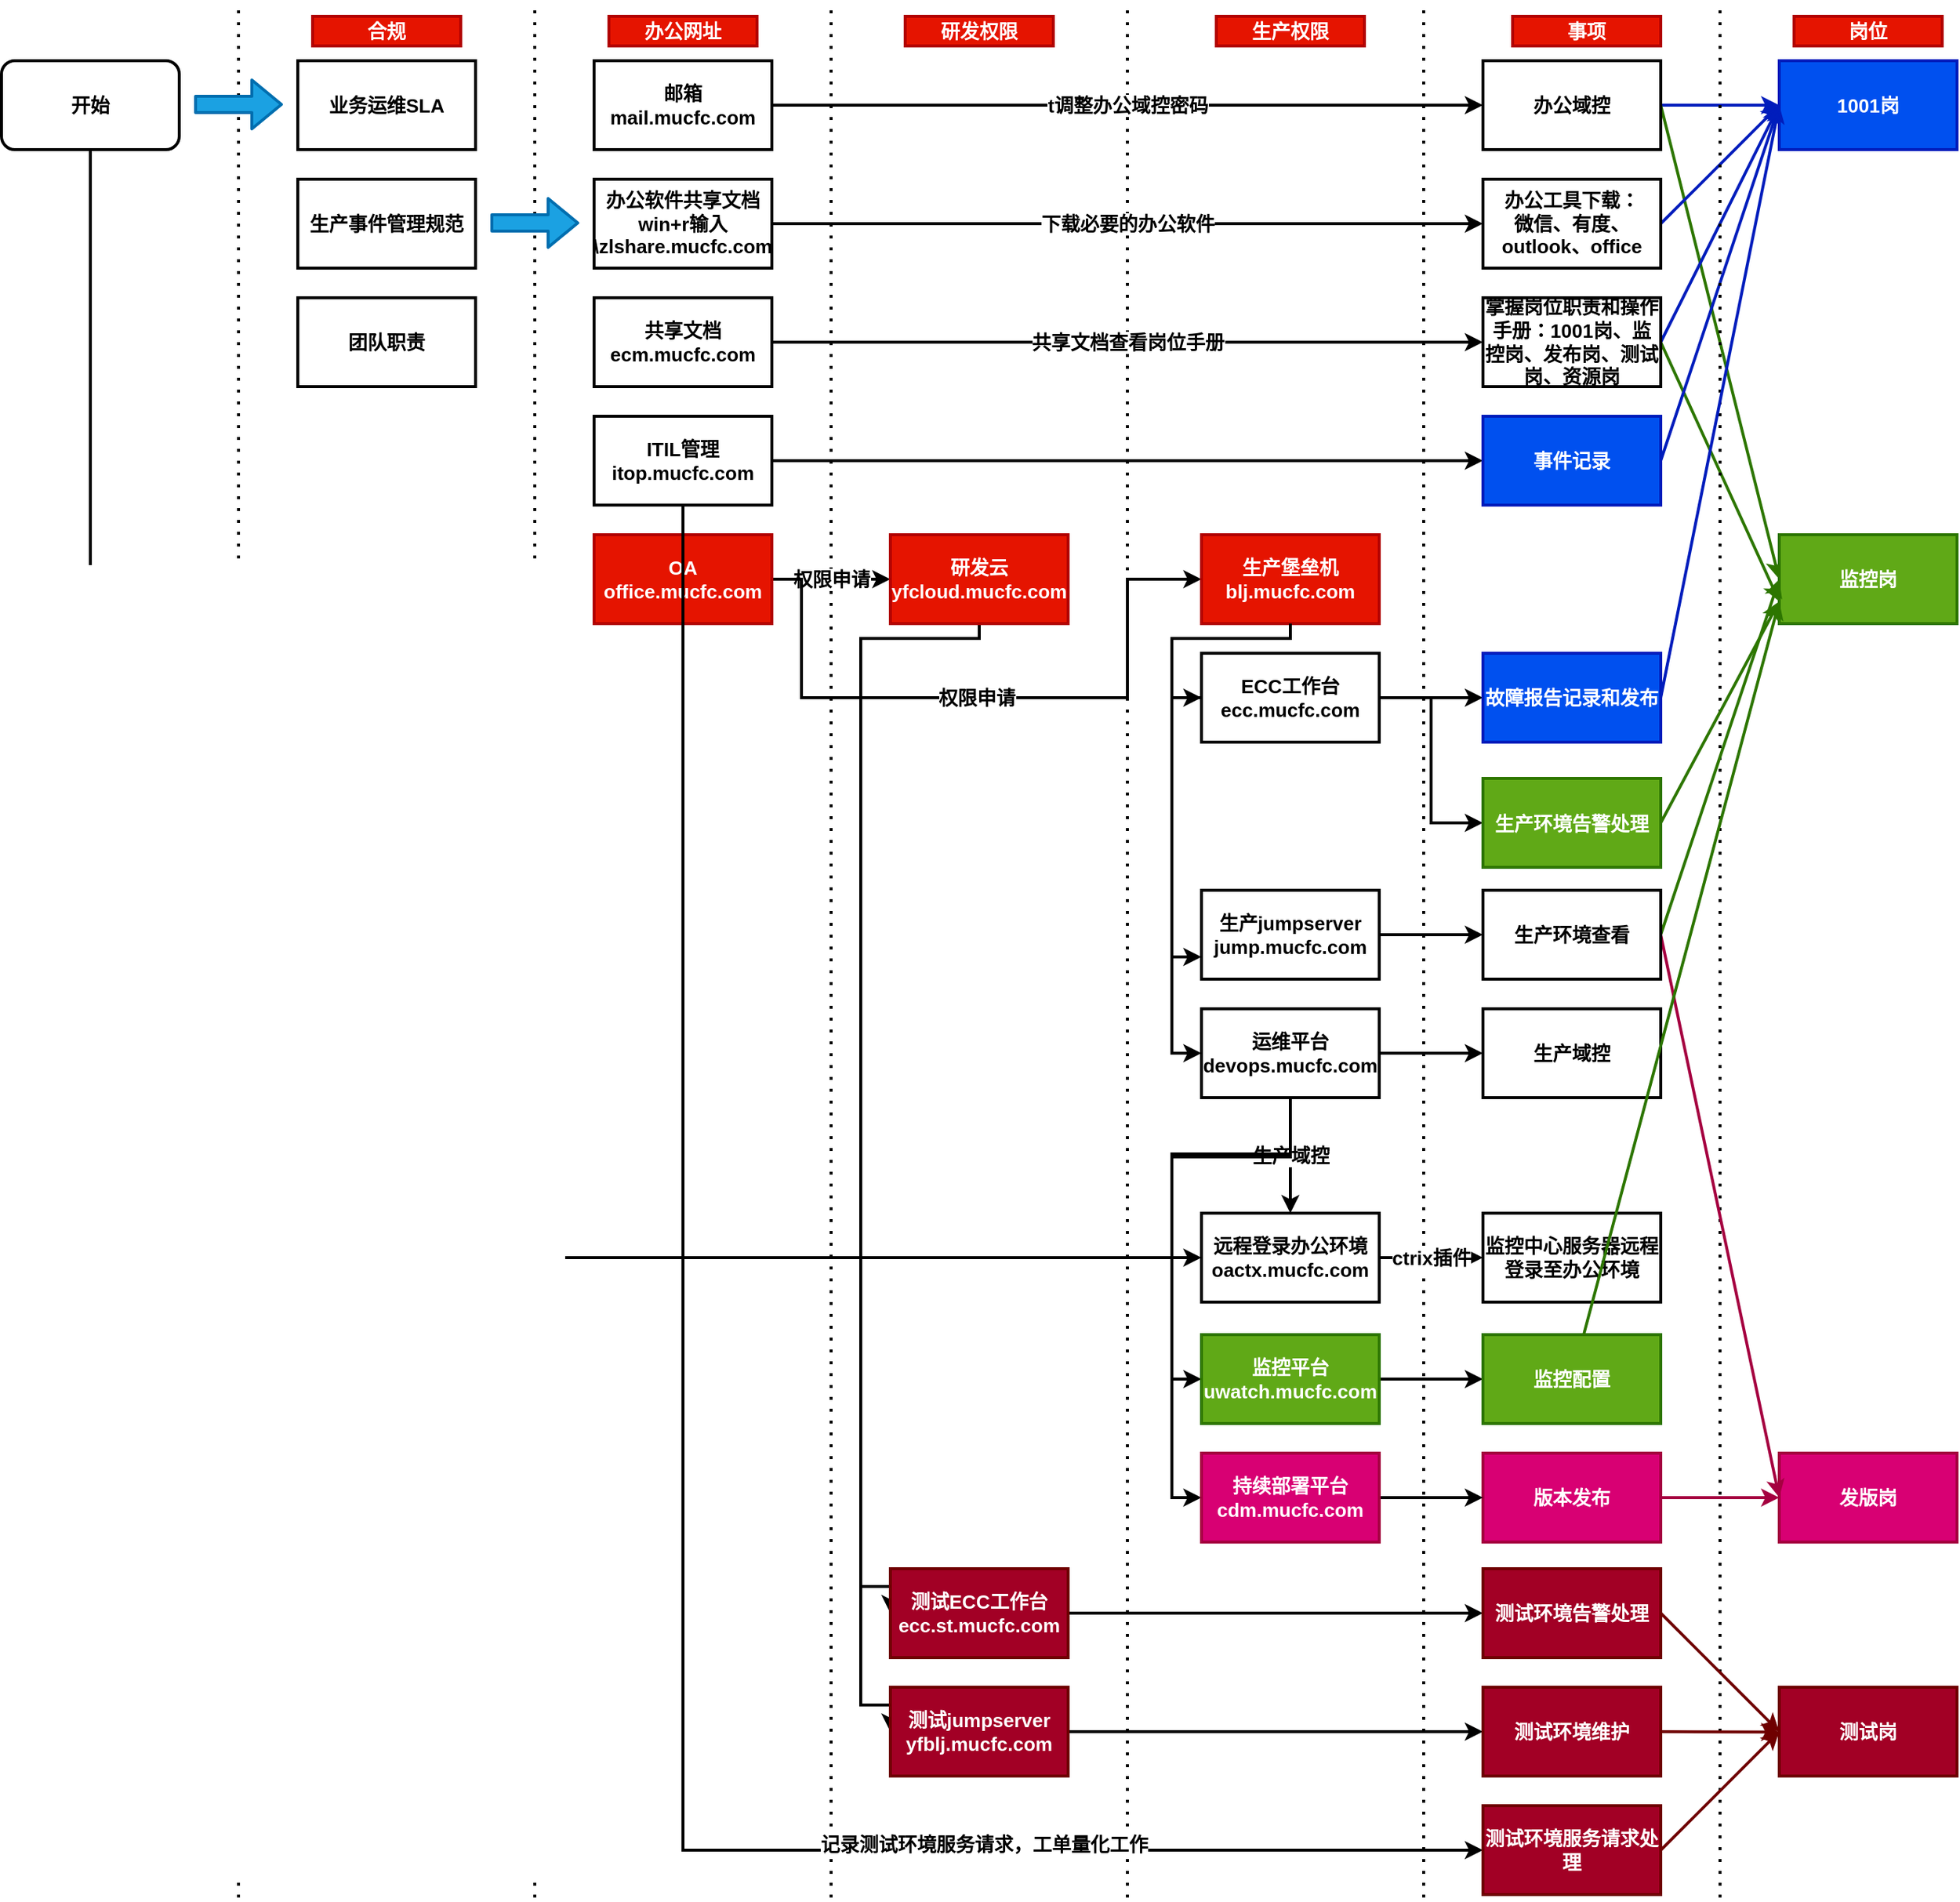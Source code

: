<mxfile version="14.2.7" type="github">
  <diagram id="uidyKyb0L4SlwOJ4rvAd" name="Page-1">
    <mxGraphModel dx="2249" dy="1931" grid="1" gridSize="10" guides="1" tooltips="1" connect="1" arrows="1" fold="1" page="1" pageScale="1" pageWidth="827" pageHeight="1169" math="0" shadow="0">
      <root>
        <mxCell id="0" />
        <mxCell id="1" parent="0" />
        <mxCell id="jCAm9oPdpPUsY3nMdn6j-47" style="edgeStyle=orthogonalEdgeStyle;rounded=0;orthogonalLoop=1;jettySize=auto;html=1;exitX=0.5;exitY=1;exitDx=0;exitDy=0;entryX=0;entryY=0.5;entryDx=0;entryDy=0;strokeWidth=2;fontStyle=1;fontSize=13;" edge="1" parent="1" source="m1W7cQSKEDRb8txVelTt-1" target="jCAm9oPdpPUsY3nMdn6j-46">
          <mxGeometry relative="1" as="geometry" />
        </mxCell>
        <mxCell id="m1W7cQSKEDRb8txVelTt-1" value="开始" style="rounded=1;whiteSpace=wrap;html=1;strokeWidth=2;fontStyle=1;fontSize=13;" parent="1" vertex="1">
          <mxGeometry x="-240" y="40" width="120" height="60" as="geometry" />
        </mxCell>
        <mxCell id="m1W7cQSKEDRb8txVelTt-2" value="" style="endArrow=none;dashed=1;html=1;dashPattern=1 3;strokeWidth=2;fontStyle=1;fontSize=13;" parent="1" edge="1">
          <mxGeometry width="50" height="50" relative="1" as="geometry">
            <mxPoint x="120" y="1280" as="sourcePoint" />
            <mxPoint x="120" as="targetPoint" />
          </mxGeometry>
        </mxCell>
        <mxCell id="m1W7cQSKEDRb8txVelTt-3" value="合规" style="text;html=1;strokeColor=#B20000;fillColor=#e51400;align=center;verticalAlign=middle;whiteSpace=wrap;rounded=0;strokeWidth=2;fontStyle=1;fontColor=#ffffff;fontSize=13;" parent="1" vertex="1">
          <mxGeometry x="-30" y="10" width="100" height="20" as="geometry" />
        </mxCell>
        <mxCell id="m1W7cQSKEDRb8txVelTt-4" value="" style="endArrow=none;dashed=1;html=1;dashPattern=1 3;strokeWidth=2;fontStyle=1;fontSize=13;" parent="1" edge="1">
          <mxGeometry width="50" height="50" relative="1" as="geometry">
            <mxPoint x="320" y="1280" as="sourcePoint" />
            <mxPoint x="320" as="targetPoint" />
          </mxGeometry>
        </mxCell>
        <mxCell id="m1W7cQSKEDRb8txVelTt-5" value="" style="endArrow=none;dashed=1;html=1;dashPattern=1 3;strokeWidth=2;fontStyle=1;fontSize=13;" parent="1" edge="1">
          <mxGeometry width="50" height="50" relative="1" as="geometry">
            <mxPoint x="520" y="1280" as="sourcePoint" />
            <mxPoint x="520" as="targetPoint" />
          </mxGeometry>
        </mxCell>
        <mxCell id="m1W7cQSKEDRb8txVelTt-6" value="办公网址" style="text;html=1;strokeColor=#B20000;fillColor=#e51400;align=center;verticalAlign=middle;whiteSpace=wrap;rounded=0;strokeWidth=2;fontStyle=1;fontColor=#ffffff;fontSize=13;" parent="1" vertex="1">
          <mxGeometry x="170" y="10" width="100" height="20" as="geometry" />
        </mxCell>
        <mxCell id="m1W7cQSKEDRb8txVelTt-7" value="研发权限" style="text;html=1;strokeColor=#B20000;fillColor=#e51400;align=center;verticalAlign=middle;whiteSpace=wrap;rounded=0;strokeWidth=2;fontStyle=1;fontColor=#ffffff;fontSize=13;" parent="1" vertex="1">
          <mxGeometry x="370" y="10" width="100" height="20" as="geometry" />
        </mxCell>
        <mxCell id="m1W7cQSKEDRb8txVelTt-8" value="业务运维SLA" style="rounded=0;whiteSpace=wrap;html=1;strokeWidth=2;fontStyle=1;fontSize=13;" parent="1" vertex="1">
          <mxGeometry x="-40" y="40" width="120" height="60" as="geometry" />
        </mxCell>
        <mxCell id="m1W7cQSKEDRb8txVelTt-9" value="" style="endArrow=none;dashed=1;html=1;dashPattern=1 3;strokeWidth=2;fontStyle=1;fontSize=13;" parent="1" edge="1">
          <mxGeometry width="50" height="50" relative="1" as="geometry">
            <mxPoint x="-80" y="1280" as="sourcePoint" />
            <mxPoint x="-80" as="targetPoint" />
          </mxGeometry>
        </mxCell>
        <mxCell id="m1W7cQSKEDRb8txVelTt-10" value="生产事件管理规范" style="rounded=0;whiteSpace=wrap;html=1;strokeWidth=2;fontStyle=1;fontSize=13;" parent="1" vertex="1">
          <mxGeometry x="-40" y="120" width="120" height="60" as="geometry" />
        </mxCell>
        <mxCell id="m1W7cQSKEDRb8txVelTt-11" value="团队职责" style="rounded=0;whiteSpace=wrap;html=1;strokeWidth=2;fontStyle=1;fontSize=13;" parent="1" vertex="1">
          <mxGeometry x="-40" y="200" width="120" height="60" as="geometry" />
        </mxCell>
        <mxCell id="m1W7cQSKEDRb8txVelTt-19" value="t调整办公域控密码" style="edgeStyle=orthogonalEdgeStyle;rounded=0;orthogonalLoop=1;jettySize=auto;html=1;entryX=0;entryY=0.5;entryDx=0;entryDy=0;strokeWidth=2;fontStyle=1;fontSize=13;" parent="1" source="m1W7cQSKEDRb8txVelTt-12" target="m1W7cQSKEDRb8txVelTt-13" edge="1">
          <mxGeometry relative="1" as="geometry" />
        </mxCell>
        <mxCell id="m1W7cQSKEDRb8txVelTt-12" value="邮箱&lt;br style=&quot;font-size: 13px;&quot;&gt;mail.mucfc.com&lt;br style=&quot;font-size: 13px;&quot;&gt;" style="rounded=0;whiteSpace=wrap;html=1;strokeWidth=2;fontStyle=1;fontSize=13;" parent="1" vertex="1">
          <mxGeometry x="160" y="40" width="120" height="60" as="geometry" />
        </mxCell>
        <mxCell id="jCAm9oPdpPUsY3nMdn6j-13" style="rounded=0;orthogonalLoop=1;jettySize=auto;html=1;entryX=0;entryY=0.5;entryDx=0;entryDy=0;strokeWidth=2;fillColor=#0050ef;strokeColor=#001DBC;fontStyle=1;fontSize=13;" edge="1" parent="1" source="m1W7cQSKEDRb8txVelTt-13" target="jCAm9oPdpPUsY3nMdn6j-1">
          <mxGeometry relative="1" as="geometry" />
        </mxCell>
        <mxCell id="jCAm9oPdpPUsY3nMdn6j-18" style="rounded=0;orthogonalLoop=1;jettySize=auto;html=1;exitX=1;exitY=0.5;exitDx=0;exitDy=0;entryX=0;entryY=0.5;entryDx=0;entryDy=0;fillColor=#60a917;strokeColor=#2D7600;strokeWidth=2;fontStyle=1;fontSize=13;" edge="1" parent="1" source="m1W7cQSKEDRb8txVelTt-13" target="jCAm9oPdpPUsY3nMdn6j-17">
          <mxGeometry relative="1" as="geometry" />
        </mxCell>
        <mxCell id="m1W7cQSKEDRb8txVelTt-13" value="办公域控" style="rounded=0;whiteSpace=wrap;html=1;strokeWidth=2;fontStyle=1;fontSize=13;" parent="1" vertex="1">
          <mxGeometry x="760" y="40" width="120" height="60" as="geometry" />
        </mxCell>
        <mxCell id="m1W7cQSKEDRb8txVelTt-22" value="权限申请" style="edgeStyle=orthogonalEdgeStyle;rounded=0;orthogonalLoop=1;jettySize=auto;html=1;entryX=0;entryY=0.5;entryDx=0;entryDy=0;strokeWidth=2;fontStyle=1;fontSize=13;" parent="1" source="m1W7cQSKEDRb8txVelTt-15" target="m1W7cQSKEDRb8txVelTt-21" edge="1">
          <mxGeometry relative="1" as="geometry" />
        </mxCell>
        <mxCell id="m1W7cQSKEDRb8txVelTt-26" value="权限申请" style="edgeStyle=orthogonalEdgeStyle;rounded=0;orthogonalLoop=1;jettySize=auto;html=1;exitX=1;exitY=0.75;exitDx=0;exitDy=0;entryX=0;entryY=0.5;entryDx=0;entryDy=0;strokeWidth=2;fontStyle=1;fontSize=13;" parent="1" source="m1W7cQSKEDRb8txVelTt-15" target="m1W7cQSKEDRb8txVelTt-23" edge="1">
          <mxGeometry relative="1" as="geometry">
            <Array as="points">
              <mxPoint x="280" y="390" />
              <mxPoint x="300" y="390" />
              <mxPoint x="300" y="470" />
              <mxPoint x="520" y="470" />
              <mxPoint x="520" y="390" />
            </Array>
          </mxGeometry>
        </mxCell>
        <mxCell id="m1W7cQSKEDRb8txVelTt-15" value="OA&lt;br style=&quot;font-size: 13px;&quot;&gt;office.mucfc.com" style="rounded=0;whiteSpace=wrap;html=1;strokeWidth=2;fontStyle=1;fillColor=#e51400;strokeColor=#B20000;fontColor=#ffffff;fontSize=13;" parent="1" vertex="1">
          <mxGeometry x="160" y="360" width="120" height="60" as="geometry" />
        </mxCell>
        <mxCell id="m1W7cQSKEDRb8txVelTt-31" value="共享文档查看岗位手册" style="edgeStyle=orthogonalEdgeStyle;rounded=0;orthogonalLoop=1;jettySize=auto;html=1;strokeWidth=2;fontStyle=1;fontSize=13;" parent="1" source="m1W7cQSKEDRb8txVelTt-16" target="m1W7cQSKEDRb8txVelTt-30" edge="1">
          <mxGeometry relative="1" as="geometry" />
        </mxCell>
        <mxCell id="m1W7cQSKEDRb8txVelTt-16" value="共享文档&lt;br style=&quot;font-size: 13px;&quot;&gt;ecm.mucfc.com" style="rounded=0;whiteSpace=wrap;html=1;strokeWidth=2;fontStyle=1;fontSize=13;" parent="1" vertex="1">
          <mxGeometry x="160" y="200" width="120" height="60" as="geometry" />
        </mxCell>
        <mxCell id="m1W7cQSKEDRb8txVelTt-36" style="edgeStyle=orthogonalEdgeStyle;rounded=0;orthogonalLoop=1;jettySize=auto;html=1;strokeWidth=2;fontStyle=1;fontSize=13;" parent="1" source="m1W7cQSKEDRb8txVelTt-17" target="m1W7cQSKEDRb8txVelTt-35" edge="1">
          <mxGeometry relative="1" as="geometry" />
        </mxCell>
        <mxCell id="jCAm9oPdpPUsY3nMdn6j-71" style="edgeStyle=orthogonalEdgeStyle;rounded=0;orthogonalLoop=1;jettySize=auto;html=1;exitX=0.5;exitY=1;exitDx=0;exitDy=0;entryX=0;entryY=0.5;entryDx=0;entryDy=0;strokeWidth=2;fontStyle=1;fontSize=13;" edge="1" parent="1" source="m1W7cQSKEDRb8txVelTt-17" target="jCAm9oPdpPUsY3nMdn6j-70">
          <mxGeometry relative="1" as="geometry" />
        </mxCell>
        <mxCell id="jCAm9oPdpPUsY3nMdn6j-72" value="记录测试环境服务请求，工单量化工作" style="edgeLabel;html=1;align=center;verticalAlign=middle;resizable=0;points=[];fontStyle=1;fontSize=13;" vertex="1" connectable="0" parent="jCAm9oPdpPUsY3nMdn6j-71">
          <mxGeometry x="0.536" y="4" relative="1" as="geometry">
            <mxPoint x="-1" as="offset" />
          </mxGeometry>
        </mxCell>
        <mxCell id="m1W7cQSKEDRb8txVelTt-17" value="ITIL管理&lt;br style=&quot;font-size: 13px;&quot;&gt;itop.mucfc.com" style="rounded=0;whiteSpace=wrap;html=1;strokeWidth=2;fontStyle=1;fontSize=13;" parent="1" vertex="1">
          <mxGeometry x="160" y="280" width="120" height="60" as="geometry" />
        </mxCell>
        <mxCell id="m1W7cQSKEDRb8txVelTt-29" value="下载必要的办公软件" style="edgeStyle=orthogonalEdgeStyle;rounded=0;orthogonalLoop=1;jettySize=auto;html=1;strokeWidth=2;fontStyle=1;fontSize=13;" parent="1" source="m1W7cQSKEDRb8txVelTt-18" target="m1W7cQSKEDRb8txVelTt-28" edge="1">
          <mxGeometry relative="1" as="geometry" />
        </mxCell>
        <mxCell id="m1W7cQSKEDRb8txVelTt-18" value="办公软件共享文档&lt;br style=&quot;font-size: 13px;&quot;&gt;win+r输入\\zlshare.mucfc.com" style="rounded=0;whiteSpace=wrap;html=1;strokeWidth=2;fontStyle=1;fontSize=13;" parent="1" vertex="1">
          <mxGeometry x="160" y="120" width="120" height="60" as="geometry" />
        </mxCell>
        <mxCell id="m1W7cQSKEDRb8txVelTt-20" value="" style="endArrow=none;dashed=1;html=1;dashPattern=1 3;strokeWidth=2;fontStyle=1;fontSize=13;" parent="1" edge="1">
          <mxGeometry width="50" height="50" relative="1" as="geometry">
            <mxPoint x="720" y="1280" as="sourcePoint" />
            <mxPoint x="720" as="targetPoint" />
          </mxGeometry>
        </mxCell>
        <mxCell id="jCAm9oPdpPUsY3nMdn6j-42" style="edgeStyle=orthogonalEdgeStyle;rounded=0;orthogonalLoop=1;jettySize=auto;html=1;strokeWidth=2;entryX=0;entryY=0.5;entryDx=0;entryDy=0;fontStyle=1;fontSize=13;" edge="1" parent="1" source="m1W7cQSKEDRb8txVelTt-21" target="jCAm9oPdpPUsY3nMdn6j-9">
          <mxGeometry relative="1" as="geometry">
            <Array as="points">
              <mxPoint x="420" y="430" />
              <mxPoint x="340" y="430" />
              <mxPoint x="340" y="1070" />
            </Array>
          </mxGeometry>
        </mxCell>
        <mxCell id="jCAm9oPdpPUsY3nMdn6j-57" style="edgeStyle=orthogonalEdgeStyle;rounded=0;orthogonalLoop=1;jettySize=auto;html=1;exitX=0.5;exitY=1;exitDx=0;exitDy=0;entryX=0;entryY=0.5;entryDx=0;entryDy=0;strokeWidth=2;fontStyle=1;fontSize=13;" edge="1" parent="1" source="m1W7cQSKEDRb8txVelTt-21" target="jCAm9oPdpPUsY3nMdn6j-10">
          <mxGeometry relative="1" as="geometry">
            <Array as="points">
              <mxPoint x="420" y="430" />
              <mxPoint x="340" y="430" />
              <mxPoint x="340" y="1150" />
            </Array>
          </mxGeometry>
        </mxCell>
        <mxCell id="m1W7cQSKEDRb8txVelTt-21" value="研发云&lt;br style=&quot;font-size: 13px;&quot;&gt;yfcloud.mucfc.com" style="rounded=0;whiteSpace=wrap;html=1;strokeWidth=2;fontStyle=1;fillColor=#e51400;strokeColor=#B20000;fontColor=#ffffff;fontSize=13;" parent="1" vertex="1">
          <mxGeometry x="360" y="360" width="120" height="60" as="geometry" />
        </mxCell>
        <mxCell id="jCAm9oPdpPUsY3nMdn6j-58" style="edgeStyle=orthogonalEdgeStyle;rounded=0;orthogonalLoop=1;jettySize=auto;html=1;exitX=0.5;exitY=1;exitDx=0;exitDy=0;entryX=0;entryY=0.5;entryDx=0;entryDy=0;strokeWidth=2;fontStyle=1;fontSize=13;" edge="1" parent="1" source="m1W7cQSKEDRb8txVelTt-23" target="jCAm9oPdpPUsY3nMdn6j-11">
          <mxGeometry relative="1" as="geometry">
            <Array as="points">
              <mxPoint x="630" y="430" />
              <mxPoint x="550" y="430" />
              <mxPoint x="550" y="470" />
            </Array>
          </mxGeometry>
        </mxCell>
        <mxCell id="m1W7cQSKEDRb8txVelTt-23" value="生产堡垒机&lt;br style=&quot;font-size: 13px;&quot;&gt;blj.mucfc.com" style="rounded=0;whiteSpace=wrap;html=1;strokeWidth=2;fontStyle=1;fillColor=#e51400;strokeColor=#B20000;fontColor=#ffffff;fontSize=13;" parent="1" vertex="1">
          <mxGeometry x="570" y="360" width="120" height="60" as="geometry" />
        </mxCell>
        <mxCell id="m1W7cQSKEDRb8txVelTt-24" value="生产权限" style="text;html=1;strokeColor=#B20000;fillColor=#e51400;align=center;verticalAlign=middle;whiteSpace=wrap;rounded=0;strokeWidth=2;fontStyle=1;fontColor=#ffffff;fontSize=13;" parent="1" vertex="1">
          <mxGeometry x="580" y="10" width="100" height="20" as="geometry" />
        </mxCell>
        <mxCell id="m1W7cQSKEDRb8txVelTt-27" value="事项" style="text;html=1;strokeColor=#B20000;fillColor=#e51400;align=center;verticalAlign=middle;whiteSpace=wrap;rounded=0;strokeWidth=2;fontStyle=1;fontColor=#ffffff;fontSize=13;" parent="1" vertex="1">
          <mxGeometry x="780" y="10" width="100" height="20" as="geometry" />
        </mxCell>
        <mxCell id="jCAm9oPdpPUsY3nMdn6j-14" style="rounded=0;orthogonalLoop=1;jettySize=auto;html=1;exitX=1;exitY=0.5;exitDx=0;exitDy=0;entryX=0;entryY=0.5;entryDx=0;entryDy=0;fillColor=#0050ef;strokeColor=#001DBC;strokeWidth=2;fontStyle=1;fontSize=13;" edge="1" parent="1" source="m1W7cQSKEDRb8txVelTt-28" target="jCAm9oPdpPUsY3nMdn6j-1">
          <mxGeometry relative="1" as="geometry" />
        </mxCell>
        <mxCell id="m1W7cQSKEDRb8txVelTt-28" value="办公工具下载：&lt;br style=&quot;font-size: 13px;&quot;&gt;微信、有度、outlook、office" style="rounded=0;whiteSpace=wrap;html=1;strokeWidth=2;fontStyle=1;fontSize=13;" parent="1" vertex="1">
          <mxGeometry x="760" y="120" width="120" height="60" as="geometry" />
        </mxCell>
        <mxCell id="jCAm9oPdpPUsY3nMdn6j-15" style="rounded=0;orthogonalLoop=1;jettySize=auto;html=1;exitX=1;exitY=0.5;exitDx=0;exitDy=0;fillColor=#0050ef;strokeColor=#001DBC;strokeWidth=2;fontStyle=1;fontSize=13;" edge="1" parent="1" source="m1W7cQSKEDRb8txVelTt-30">
          <mxGeometry relative="1" as="geometry">
            <mxPoint x="960" y="70" as="targetPoint" />
          </mxGeometry>
        </mxCell>
        <mxCell id="jCAm9oPdpPUsY3nMdn6j-19" style="rounded=0;orthogonalLoop=1;jettySize=auto;html=1;exitX=1;exitY=0.5;exitDx=0;exitDy=0;entryX=0;entryY=0.75;entryDx=0;entryDy=0;fillColor=#60a917;strokeColor=#2D7600;strokeWidth=2;fontStyle=1;fontSize=13;" edge="1" parent="1" source="m1W7cQSKEDRb8txVelTt-30" target="jCAm9oPdpPUsY3nMdn6j-17">
          <mxGeometry relative="1" as="geometry" />
        </mxCell>
        <mxCell id="m1W7cQSKEDRb8txVelTt-30" value="掌握岗位职责和操作手册：1001岗、监控岗、发布岗、测试岗、资源岗" style="rounded=0;whiteSpace=wrap;html=1;strokeWidth=2;fontStyle=1;fontSize=13;" parent="1" vertex="1">
          <mxGeometry x="760" y="200" width="120" height="60" as="geometry" />
        </mxCell>
        <mxCell id="jCAm9oPdpPUsY3nMdn6j-16" style="rounded=0;orthogonalLoop=1;jettySize=auto;html=1;exitX=1;exitY=0.5;exitDx=0;exitDy=0;fillColor=#0050ef;strokeColor=#001DBC;strokeWidth=2;fontStyle=1;fontSize=13;" edge="1" parent="1" source="m1W7cQSKEDRb8txVelTt-35">
          <mxGeometry relative="1" as="geometry">
            <mxPoint x="960" y="70" as="targetPoint" />
          </mxGeometry>
        </mxCell>
        <mxCell id="m1W7cQSKEDRb8txVelTt-35" value="事件记录" style="rounded=0;whiteSpace=wrap;html=1;strokeWidth=2;fontStyle=1;fillColor=#0050ef;strokeColor=#001DBC;fontColor=#ffffff;fontSize=13;" parent="1" vertex="1">
          <mxGeometry x="760" y="280" width="120" height="60" as="geometry" />
        </mxCell>
        <mxCell id="m1W7cQSKEDRb8txVelTt-37" value="" style="endArrow=none;dashed=1;html=1;dashPattern=1 3;strokeWidth=2;fontStyle=1;fontSize=13;" parent="1" edge="1">
          <mxGeometry width="50" height="50" relative="1" as="geometry">
            <mxPoint x="920" y="1280" as="sourcePoint" />
            <mxPoint x="920" as="targetPoint" />
          </mxGeometry>
        </mxCell>
        <mxCell id="m1W7cQSKEDRb8txVelTt-38" value="岗位" style="text;html=1;strokeColor=#B20000;fillColor=#e51400;align=center;verticalAlign=middle;whiteSpace=wrap;rounded=0;strokeWidth=2;fontStyle=1;fontColor=#ffffff;fontSize=13;" parent="1" vertex="1">
          <mxGeometry x="970" y="10" width="100" height="20" as="geometry" />
        </mxCell>
        <mxCell id="jCAm9oPdpPUsY3nMdn6j-1" value="1001岗" style="rounded=0;whiteSpace=wrap;html=1;fillColor=#0050ef;strokeColor=#001DBC;strokeWidth=2;fontColor=#ffffff;fontStyle=1;fontSize=13;" vertex="1" parent="1">
          <mxGeometry x="960" y="40" width="120" height="60" as="geometry" />
        </mxCell>
        <mxCell id="jCAm9oPdpPUsY3nMdn6j-2" value="" style="shape=flexArrow;endArrow=classic;html=1;fillColor=#1ba1e2;strokeColor=#006EAF;strokeWidth=2;fontStyle=1;fontSize=13;" edge="1" parent="1">
          <mxGeometry width="50" height="50" relative="1" as="geometry">
            <mxPoint x="90" y="149.5" as="sourcePoint" />
            <mxPoint x="150" y="149.5" as="targetPoint" />
          </mxGeometry>
        </mxCell>
        <mxCell id="jCAm9oPdpPUsY3nMdn6j-5" style="edgeStyle=orthogonalEdgeStyle;rounded=0;orthogonalLoop=1;jettySize=auto;html=1;entryX=0;entryY=0.5;entryDx=0;entryDy=0;strokeWidth=2;fontStyle=1;fontSize=13;" edge="1" parent="1" source="jCAm9oPdpPUsY3nMdn6j-3" target="jCAm9oPdpPUsY3nMdn6j-4">
          <mxGeometry relative="1" as="geometry" />
        </mxCell>
        <mxCell id="jCAm9oPdpPUsY3nMdn6j-56" value="生产域控" style="edgeStyle=orthogonalEdgeStyle;rounded=0;orthogonalLoop=1;jettySize=auto;html=1;exitX=0.5;exitY=1;exitDx=0;exitDy=0;entryX=0.5;entryY=0;entryDx=0;entryDy=0;strokeWidth=2;fontStyle=1;fontSize=13;" edge="1" parent="1" source="jCAm9oPdpPUsY3nMdn6j-3" target="jCAm9oPdpPUsY3nMdn6j-46">
          <mxGeometry relative="1" as="geometry">
            <mxPoint x="630" y="758" as="sourcePoint" />
          </mxGeometry>
        </mxCell>
        <mxCell id="jCAm9oPdpPUsY3nMdn6j-68" style="edgeStyle=orthogonalEdgeStyle;rounded=0;orthogonalLoop=1;jettySize=auto;html=1;exitX=0.5;exitY=1;exitDx=0;exitDy=0;entryX=0;entryY=0.5;entryDx=0;entryDy=0;strokeWidth=2;fontStyle=1;fontSize=13;" edge="1" parent="1" source="jCAm9oPdpPUsY3nMdn6j-3" target="jCAm9oPdpPUsY3nMdn6j-66">
          <mxGeometry relative="1" as="geometry">
            <mxPoint x="630" y="758" as="sourcePoint" />
            <Array as="points">
              <mxPoint x="630" y="778" />
              <mxPoint x="550" y="778" />
              <mxPoint x="550" y="1010" />
            </Array>
          </mxGeometry>
        </mxCell>
        <mxCell id="jCAm9oPdpPUsY3nMdn6j-84" style="edgeStyle=orthogonalEdgeStyle;rounded=0;orthogonalLoop=1;jettySize=auto;html=1;entryX=0;entryY=0.5;entryDx=0;entryDy=0;strokeWidth=2;fontSize=13;" edge="1" parent="1" source="jCAm9oPdpPUsY3nMdn6j-3" target="jCAm9oPdpPUsY3nMdn6j-81">
          <mxGeometry relative="1" as="geometry">
            <Array as="points">
              <mxPoint x="630" y="780" />
              <mxPoint x="550" y="780" />
              <mxPoint x="550" y="930" />
            </Array>
          </mxGeometry>
        </mxCell>
        <mxCell id="jCAm9oPdpPUsY3nMdn6j-3" value="运维平台devops.mucfc.com" style="rounded=0;whiteSpace=wrap;html=1;strokeWidth=2;fontStyle=1;fontSize=13;" vertex="1" parent="1">
          <mxGeometry x="570" y="680" width="120" height="60" as="geometry" />
        </mxCell>
        <mxCell id="jCAm9oPdpPUsY3nMdn6j-4" value="生产域控" style="rounded=0;whiteSpace=wrap;html=1;strokeWidth=2;fontStyle=1;fontSize=13;" vertex="1" parent="1">
          <mxGeometry x="760" y="680" width="120" height="60" as="geometry" />
        </mxCell>
        <mxCell id="jCAm9oPdpPUsY3nMdn6j-8" value="" style="shape=flexArrow;endArrow=classic;html=1;fillColor=#1ba1e2;strokeColor=#006EAF;strokeWidth=2;fontStyle=1;fontSize=13;" edge="1" parent="1">
          <mxGeometry width="50" height="50" relative="1" as="geometry">
            <mxPoint x="-110" y="69.5" as="sourcePoint" />
            <mxPoint x="-50" y="69.5" as="targetPoint" />
          </mxGeometry>
        </mxCell>
        <mxCell id="jCAm9oPdpPUsY3nMdn6j-37" style="edgeStyle=orthogonalEdgeStyle;rounded=0;orthogonalLoop=1;jettySize=auto;html=1;entryX=0;entryY=0.5;entryDx=0;entryDy=0;strokeWidth=2;fontStyle=1;fontSize=13;" edge="1" parent="1" source="jCAm9oPdpPUsY3nMdn6j-9" target="jCAm9oPdpPUsY3nMdn6j-34">
          <mxGeometry relative="1" as="geometry" />
        </mxCell>
        <mxCell id="jCAm9oPdpPUsY3nMdn6j-9" value="测试ECC工作台&lt;br style=&quot;font-size: 13px;&quot;&gt;ecc.st.mucfc.com" style="rounded=0;whiteSpace=wrap;html=1;strokeWidth=2;fontStyle=1;fillColor=#a20025;strokeColor=#6F0000;fontColor=#ffffff;fontSize=13;" vertex="1" parent="1">
          <mxGeometry x="360" y="1058" width="120" height="60" as="geometry" />
        </mxCell>
        <mxCell id="jCAm9oPdpPUsY3nMdn6j-38" style="edgeStyle=orthogonalEdgeStyle;rounded=0;orthogonalLoop=1;jettySize=auto;html=1;entryX=0;entryY=0.5;entryDx=0;entryDy=0;strokeWidth=2;fontStyle=1;fontSize=13;" edge="1" parent="1" source="jCAm9oPdpPUsY3nMdn6j-10" target="jCAm9oPdpPUsY3nMdn6j-35">
          <mxGeometry relative="1" as="geometry" />
        </mxCell>
        <mxCell id="jCAm9oPdpPUsY3nMdn6j-10" value="测试jumpserver&lt;br style=&quot;font-size: 13px;&quot;&gt;yfblj.mucfc.com" style="rounded=0;whiteSpace=wrap;html=1;strokeWidth=2;fontStyle=1;fillColor=#a20025;strokeColor=#6F0000;fontColor=#ffffff;fontSize=13;" vertex="1" parent="1">
          <mxGeometry x="360" y="1138" width="120" height="60" as="geometry" />
        </mxCell>
        <mxCell id="jCAm9oPdpPUsY3nMdn6j-44" style="edgeStyle=none;rounded=0;orthogonalLoop=1;jettySize=auto;html=1;entryX=0;entryY=0.5;entryDx=0;entryDy=0;strokeWidth=2;fontStyle=1;fontSize=13;" edge="1" parent="1" source="jCAm9oPdpPUsY3nMdn6j-11" target="jCAm9oPdpPUsY3nMdn6j-40">
          <mxGeometry relative="1" as="geometry" />
        </mxCell>
        <mxCell id="jCAm9oPdpPUsY3nMdn6j-50" style="edgeStyle=orthogonalEdgeStyle;rounded=0;orthogonalLoop=1;jettySize=auto;html=1;entryX=0;entryY=0.5;entryDx=0;entryDy=0;strokeWidth=2;fontStyle=1;fontSize=13;" edge="1" parent="1" source="jCAm9oPdpPUsY3nMdn6j-11" target="jCAm9oPdpPUsY3nMdn6j-45">
          <mxGeometry relative="1" as="geometry" />
        </mxCell>
        <mxCell id="jCAm9oPdpPUsY3nMdn6j-59" style="edgeStyle=orthogonalEdgeStyle;rounded=0;orthogonalLoop=1;jettySize=auto;html=1;entryX=0;entryY=0.75;entryDx=0;entryDy=0;strokeWidth=2;fontStyle=1;fontSize=13;" edge="1" parent="1" target="jCAm9oPdpPUsY3nMdn6j-12">
          <mxGeometry relative="1" as="geometry">
            <mxPoint x="630" y="420" as="sourcePoint" />
            <Array as="points">
              <mxPoint x="630" y="430" />
              <mxPoint x="550" y="430" />
              <mxPoint x="550" y="645" />
            </Array>
          </mxGeometry>
        </mxCell>
        <mxCell id="jCAm9oPdpPUsY3nMdn6j-61" style="edgeStyle=orthogonalEdgeStyle;rounded=0;orthogonalLoop=1;jettySize=auto;html=1;entryX=0;entryY=0.5;entryDx=0;entryDy=0;strokeWidth=2;fontStyle=1;fontSize=13;" edge="1" parent="1" source="jCAm9oPdpPUsY3nMdn6j-11" target="jCAm9oPdpPUsY3nMdn6j-3">
          <mxGeometry relative="1" as="geometry">
            <Array as="points">
              <mxPoint x="550" y="470" />
              <mxPoint x="550" y="710" />
            </Array>
          </mxGeometry>
        </mxCell>
        <mxCell id="jCAm9oPdpPUsY3nMdn6j-11" value="ECC工作台&lt;br style=&quot;font-size: 13px;&quot;&gt;ecc.mucfc.com" style="rounded=0;whiteSpace=wrap;html=1;strokeWidth=2;fontStyle=1;fontSize=13;" vertex="1" parent="1">
          <mxGeometry x="570" y="440" width="120" height="60" as="geometry" />
        </mxCell>
        <mxCell id="jCAm9oPdpPUsY3nMdn6j-39" style="edgeStyle=orthogonalEdgeStyle;rounded=0;orthogonalLoop=1;jettySize=auto;html=1;entryX=0;entryY=0.5;entryDx=0;entryDy=0;strokeWidth=2;fontStyle=1;fontSize=13;" edge="1" parent="1" source="jCAm9oPdpPUsY3nMdn6j-12" target="jCAm9oPdpPUsY3nMdn6j-36">
          <mxGeometry relative="1" as="geometry" />
        </mxCell>
        <mxCell id="jCAm9oPdpPUsY3nMdn6j-12" value="生产jumpserver&lt;br style=&quot;font-size: 13px;&quot;&gt;jump.mucfc.com" style="rounded=0;whiteSpace=wrap;html=1;strokeWidth=2;fontStyle=1;fontSize=13;" vertex="1" parent="1">
          <mxGeometry x="570" y="600" width="120" height="60" as="geometry" />
        </mxCell>
        <mxCell id="jCAm9oPdpPUsY3nMdn6j-17" value="监控岗" style="rounded=0;whiteSpace=wrap;html=1;fillColor=#60a917;strokeColor=#2D7600;strokeWidth=2;fontColor=#ffffff;fontStyle=1;fontSize=13;" vertex="1" parent="1">
          <mxGeometry x="960" y="360" width="120" height="60" as="geometry" />
        </mxCell>
        <mxCell id="jCAm9oPdpPUsY3nMdn6j-21" value="发版岗" style="rounded=0;whiteSpace=wrap;html=1;fillColor=#d80073;strokeColor=#A50040;strokeWidth=2;fontColor=#ffffff;fontStyle=1;fontSize=13;" vertex="1" parent="1">
          <mxGeometry x="960" y="980" width="120" height="60" as="geometry" />
        </mxCell>
        <mxCell id="jCAm9oPdpPUsY3nMdn6j-26" value="测试岗" style="rounded=0;whiteSpace=wrap;html=1;fillColor=#a20025;strokeColor=#6F0000;strokeWidth=2;fontColor=#ffffff;fontStyle=1;fontSize=13;" vertex="1" parent="1">
          <mxGeometry x="960" y="1138" width="120" height="60" as="geometry" />
        </mxCell>
        <mxCell id="jCAm9oPdpPUsY3nMdn6j-75" style="edgeStyle=none;rounded=0;orthogonalLoop=1;jettySize=auto;html=1;exitX=1;exitY=0.5;exitDx=0;exitDy=0;entryX=0;entryY=0.5;entryDx=0;entryDy=0;strokeWidth=2;fillColor=#a20025;strokeColor=#6F0000;fontStyle=1;fontSize=13;" edge="1" parent="1" source="jCAm9oPdpPUsY3nMdn6j-34" target="jCAm9oPdpPUsY3nMdn6j-26">
          <mxGeometry relative="1" as="geometry" />
        </mxCell>
        <mxCell id="jCAm9oPdpPUsY3nMdn6j-34" value="测试环境告警处理" style="rounded=0;whiteSpace=wrap;html=1;strokeWidth=2;fontStyle=1;fillColor=#a20025;strokeColor=#6F0000;fontColor=#ffffff;fontSize=13;" vertex="1" parent="1">
          <mxGeometry x="760" y="1058" width="120" height="60" as="geometry" />
        </mxCell>
        <mxCell id="jCAm9oPdpPUsY3nMdn6j-76" style="edgeStyle=none;rounded=0;orthogonalLoop=1;jettySize=auto;html=1;exitX=1;exitY=0.5;exitDx=0;exitDy=0;strokeWidth=2;fillColor=#a20025;strokeColor=#6F0000;fontStyle=1;fontSize=13;" edge="1" parent="1" source="jCAm9oPdpPUsY3nMdn6j-35">
          <mxGeometry relative="1" as="geometry">
            <mxPoint x="960" y="1168.294" as="targetPoint" />
          </mxGeometry>
        </mxCell>
        <mxCell id="jCAm9oPdpPUsY3nMdn6j-35" value="测试环境维护" style="rounded=0;whiteSpace=wrap;html=1;strokeWidth=2;fontStyle=1;fillColor=#a20025;strokeColor=#6F0000;fontColor=#ffffff;fontSize=13;" vertex="1" parent="1">
          <mxGeometry x="760" y="1138" width="120" height="60" as="geometry" />
        </mxCell>
        <mxCell id="jCAm9oPdpPUsY3nMdn6j-62" style="rounded=0;orthogonalLoop=1;jettySize=auto;html=1;exitX=1;exitY=0.5;exitDx=0;exitDy=0;entryX=0;entryY=0.5;entryDx=0;entryDy=0;strokeWidth=2;fillColor=#60a917;strokeColor=#2D7600;fontStyle=1;fontSize=13;" edge="1" parent="1" source="jCAm9oPdpPUsY3nMdn6j-36" target="jCAm9oPdpPUsY3nMdn6j-17">
          <mxGeometry relative="1" as="geometry" />
        </mxCell>
        <mxCell id="jCAm9oPdpPUsY3nMdn6j-79" style="edgeStyle=none;rounded=0;orthogonalLoop=1;jettySize=auto;html=1;entryX=0;entryY=0.5;entryDx=0;entryDy=0;strokeWidth=2;exitX=1;exitY=0.5;exitDx=0;exitDy=0;fillColor=#d80073;strokeColor=#A50040;fontSize=13;" edge="1" parent="1" source="jCAm9oPdpPUsY3nMdn6j-36" target="jCAm9oPdpPUsY3nMdn6j-21">
          <mxGeometry relative="1" as="geometry" />
        </mxCell>
        <mxCell id="jCAm9oPdpPUsY3nMdn6j-36" value="生产环境查看" style="rounded=0;whiteSpace=wrap;html=1;strokeWidth=2;fontStyle=1;fontSize=13;" vertex="1" parent="1">
          <mxGeometry x="760" y="600" width="120" height="60" as="geometry" />
        </mxCell>
        <mxCell id="jCAm9oPdpPUsY3nMdn6j-64" style="edgeStyle=none;rounded=0;orthogonalLoop=1;jettySize=auto;html=1;exitX=1;exitY=0.5;exitDx=0;exitDy=0;entryX=0;entryY=0.5;entryDx=0;entryDy=0;strokeWidth=2;fillColor=#0050ef;strokeColor=#001DBC;fontStyle=1;fontSize=13;" edge="1" parent="1" source="jCAm9oPdpPUsY3nMdn6j-40" target="jCAm9oPdpPUsY3nMdn6j-1">
          <mxGeometry relative="1" as="geometry" />
        </mxCell>
        <mxCell id="jCAm9oPdpPUsY3nMdn6j-40" value="故障报告记录和发布" style="rounded=0;whiteSpace=wrap;html=1;strokeWidth=2;fontStyle=1;fillColor=#0050ef;strokeColor=#001DBC;fontColor=#ffffff;fontSize=13;" vertex="1" parent="1">
          <mxGeometry x="760" y="440" width="120" height="60" as="geometry" />
        </mxCell>
        <mxCell id="jCAm9oPdpPUsY3nMdn6j-73" style="rounded=0;orthogonalLoop=1;jettySize=auto;html=1;exitX=1;exitY=0.5;exitDx=0;exitDy=0;entryX=0;entryY=0.75;entryDx=0;entryDy=0;strokeWidth=2;fillColor=#60a917;strokeColor=#2D7600;fontStyle=1;fontSize=13;" edge="1" parent="1" source="jCAm9oPdpPUsY3nMdn6j-45" target="jCAm9oPdpPUsY3nMdn6j-17">
          <mxGeometry relative="1" as="geometry" />
        </mxCell>
        <mxCell id="jCAm9oPdpPUsY3nMdn6j-45" value="生产环境告警处理" style="rounded=0;whiteSpace=wrap;html=1;strokeWidth=2;fontStyle=1;fillColor=#60a917;strokeColor=#2D7600;fontColor=#ffffff;fontSize=13;" vertex="1" parent="1">
          <mxGeometry x="760" y="524.5" width="120" height="60" as="geometry" />
        </mxCell>
        <mxCell id="jCAm9oPdpPUsY3nMdn6j-49" value="ctrix插件" style="edgeStyle=orthogonalEdgeStyle;rounded=0;orthogonalLoop=1;jettySize=auto;html=1;strokeWidth=2;fontStyle=1;fontSize=13;" edge="1" parent="1" source="jCAm9oPdpPUsY3nMdn6j-46" target="jCAm9oPdpPUsY3nMdn6j-48">
          <mxGeometry relative="1" as="geometry" />
        </mxCell>
        <mxCell id="jCAm9oPdpPUsY3nMdn6j-46" value="远程登录办公环境&lt;br style=&quot;font-size: 13px;&quot;&gt;oactx.mucfc.com" style="rounded=0;whiteSpace=wrap;html=1;strokeWidth=2;fontStyle=1;fontSize=13;" vertex="1" parent="1">
          <mxGeometry x="570" y="818" width="120" height="60" as="geometry" />
        </mxCell>
        <mxCell id="jCAm9oPdpPUsY3nMdn6j-48" value="监控中心服务器远程登录至办公环境" style="whiteSpace=wrap;html=1;rounded=0;strokeWidth=2;fontStyle=1;fontSize=13;" vertex="1" parent="1">
          <mxGeometry x="760" y="818" width="120" height="60" as="geometry" />
        </mxCell>
        <mxCell id="jCAm9oPdpPUsY3nMdn6j-54" style="edgeStyle=orthogonalEdgeStyle;rounded=0;orthogonalLoop=1;jettySize=auto;html=1;exitX=0.5;exitY=1;exitDx=0;exitDy=0;strokeWidth=2;fontStyle=1;fontSize=13;" edge="1" parent="1" source="m1W7cQSKEDRb8txVelTt-23" target="m1W7cQSKEDRb8txVelTt-23">
          <mxGeometry relative="1" as="geometry" />
        </mxCell>
        <mxCell id="jCAm9oPdpPUsY3nMdn6j-74" style="edgeStyle=none;rounded=0;orthogonalLoop=1;jettySize=auto;html=1;exitX=1;exitY=0.5;exitDx=0;exitDy=0;strokeWidth=2;fillColor=#d80073;strokeColor=#A50040;fontStyle=1;fontSize=13;" edge="1" parent="1" source="jCAm9oPdpPUsY3nMdn6j-65" target="jCAm9oPdpPUsY3nMdn6j-21">
          <mxGeometry relative="1" as="geometry" />
        </mxCell>
        <mxCell id="jCAm9oPdpPUsY3nMdn6j-65" value="版本发布" style="rounded=0;whiteSpace=wrap;html=1;strokeWidth=2;fontStyle=1;fillColor=#d80073;strokeColor=#A50040;fontColor=#ffffff;fontSize=13;" vertex="1" parent="1">
          <mxGeometry x="760" y="980" width="120" height="60" as="geometry" />
        </mxCell>
        <mxCell id="jCAm9oPdpPUsY3nMdn6j-69" style="edgeStyle=orthogonalEdgeStyle;rounded=0;orthogonalLoop=1;jettySize=auto;html=1;exitX=1;exitY=0.5;exitDx=0;exitDy=0;entryX=0;entryY=0.5;entryDx=0;entryDy=0;strokeWidth=2;fontStyle=1;fontSize=13;" edge="1" parent="1" source="jCAm9oPdpPUsY3nMdn6j-66" target="jCAm9oPdpPUsY3nMdn6j-65">
          <mxGeometry relative="1" as="geometry" />
        </mxCell>
        <mxCell id="jCAm9oPdpPUsY3nMdn6j-66" value="持续部署平台&lt;br style=&quot;font-size: 13px;&quot;&gt;cdm.mucfc.com" style="rounded=0;whiteSpace=wrap;html=1;strokeWidth=2;fontStyle=1;fillColor=#d80073;strokeColor=#A50040;fontColor=#ffffff;fontSize=13;" vertex="1" parent="1">
          <mxGeometry x="570" y="980" width="120" height="60" as="geometry" />
        </mxCell>
        <mxCell id="jCAm9oPdpPUsY3nMdn6j-77" style="edgeStyle=none;rounded=0;orthogonalLoop=1;jettySize=auto;html=1;exitX=1;exitY=0.5;exitDx=0;exitDy=0;entryX=0;entryY=0.5;entryDx=0;entryDy=0;strokeWidth=2;fillColor=#a20025;strokeColor=#6F0000;fontStyle=1;fontSize=13;" edge="1" parent="1" source="jCAm9oPdpPUsY3nMdn6j-70" target="jCAm9oPdpPUsY3nMdn6j-26">
          <mxGeometry relative="1" as="geometry" />
        </mxCell>
        <mxCell id="jCAm9oPdpPUsY3nMdn6j-70" value="测试环境服务请求处理" style="rounded=0;whiteSpace=wrap;html=1;strokeWidth=2;fontStyle=1;fillColor=#a20025;strokeColor=#6F0000;fontColor=#ffffff;fontSize=13;" vertex="1" parent="1">
          <mxGeometry x="760" y="1218" width="120" height="60" as="geometry" />
        </mxCell>
        <mxCell id="jCAm9oPdpPUsY3nMdn6j-85" style="edgeStyle=orthogonalEdgeStyle;rounded=0;orthogonalLoop=1;jettySize=auto;html=1;strokeWidth=2;fontSize=13;" edge="1" parent="1" source="jCAm9oPdpPUsY3nMdn6j-81" target="jCAm9oPdpPUsY3nMdn6j-82">
          <mxGeometry relative="1" as="geometry" />
        </mxCell>
        <mxCell id="jCAm9oPdpPUsY3nMdn6j-81" value="监控平台&lt;br&gt;uwatch.mucfc.com" style="rounded=0;whiteSpace=wrap;html=1;strokeWidth=2;fontStyle=1;fontSize=13;fillColor=#60a917;strokeColor=#2D7600;fontColor=#ffffff;" vertex="1" parent="1">
          <mxGeometry x="570" y="900" width="120" height="60" as="geometry" />
        </mxCell>
        <mxCell id="jCAm9oPdpPUsY3nMdn6j-86" style="rounded=0;orthogonalLoop=1;jettySize=auto;html=1;entryX=0;entryY=0.75;entryDx=0;entryDy=0;strokeWidth=2;fontSize=13;fillColor=#60a917;strokeColor=#2D7600;" edge="1" parent="1" source="jCAm9oPdpPUsY3nMdn6j-82" target="jCAm9oPdpPUsY3nMdn6j-17">
          <mxGeometry relative="1" as="geometry" />
        </mxCell>
        <mxCell id="jCAm9oPdpPUsY3nMdn6j-82" value="监控配置" style="rounded=0;whiteSpace=wrap;html=1;strokeWidth=2;fontStyle=1;fontSize=13;fillColor=#60a917;strokeColor=#2D7600;fontColor=#ffffff;" vertex="1" parent="1">
          <mxGeometry x="760" y="900" width="120" height="60" as="geometry" />
        </mxCell>
      </root>
    </mxGraphModel>
  </diagram>
</mxfile>

